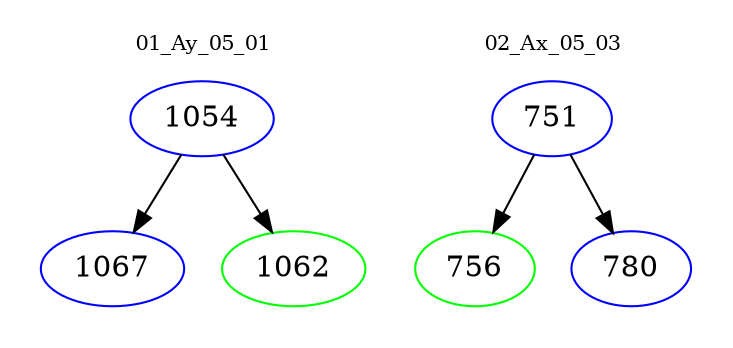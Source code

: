 digraph{
subgraph cluster_0 {
color = white
label = "01_Ay_05_01";
fontsize=10;
T0_1054 [label="1054", color="blue"]
T0_1054 -> T0_1067 [color="black"]
T0_1067 [label="1067", color="blue"]
T0_1054 -> T0_1062 [color="black"]
T0_1062 [label="1062", color="green"]
}
subgraph cluster_1 {
color = white
label = "02_Ax_05_03";
fontsize=10;
T1_751 [label="751", color="blue"]
T1_751 -> T1_756 [color="black"]
T1_756 [label="756", color="green"]
T1_751 -> T1_780 [color="black"]
T1_780 [label="780", color="blue"]
}
}
